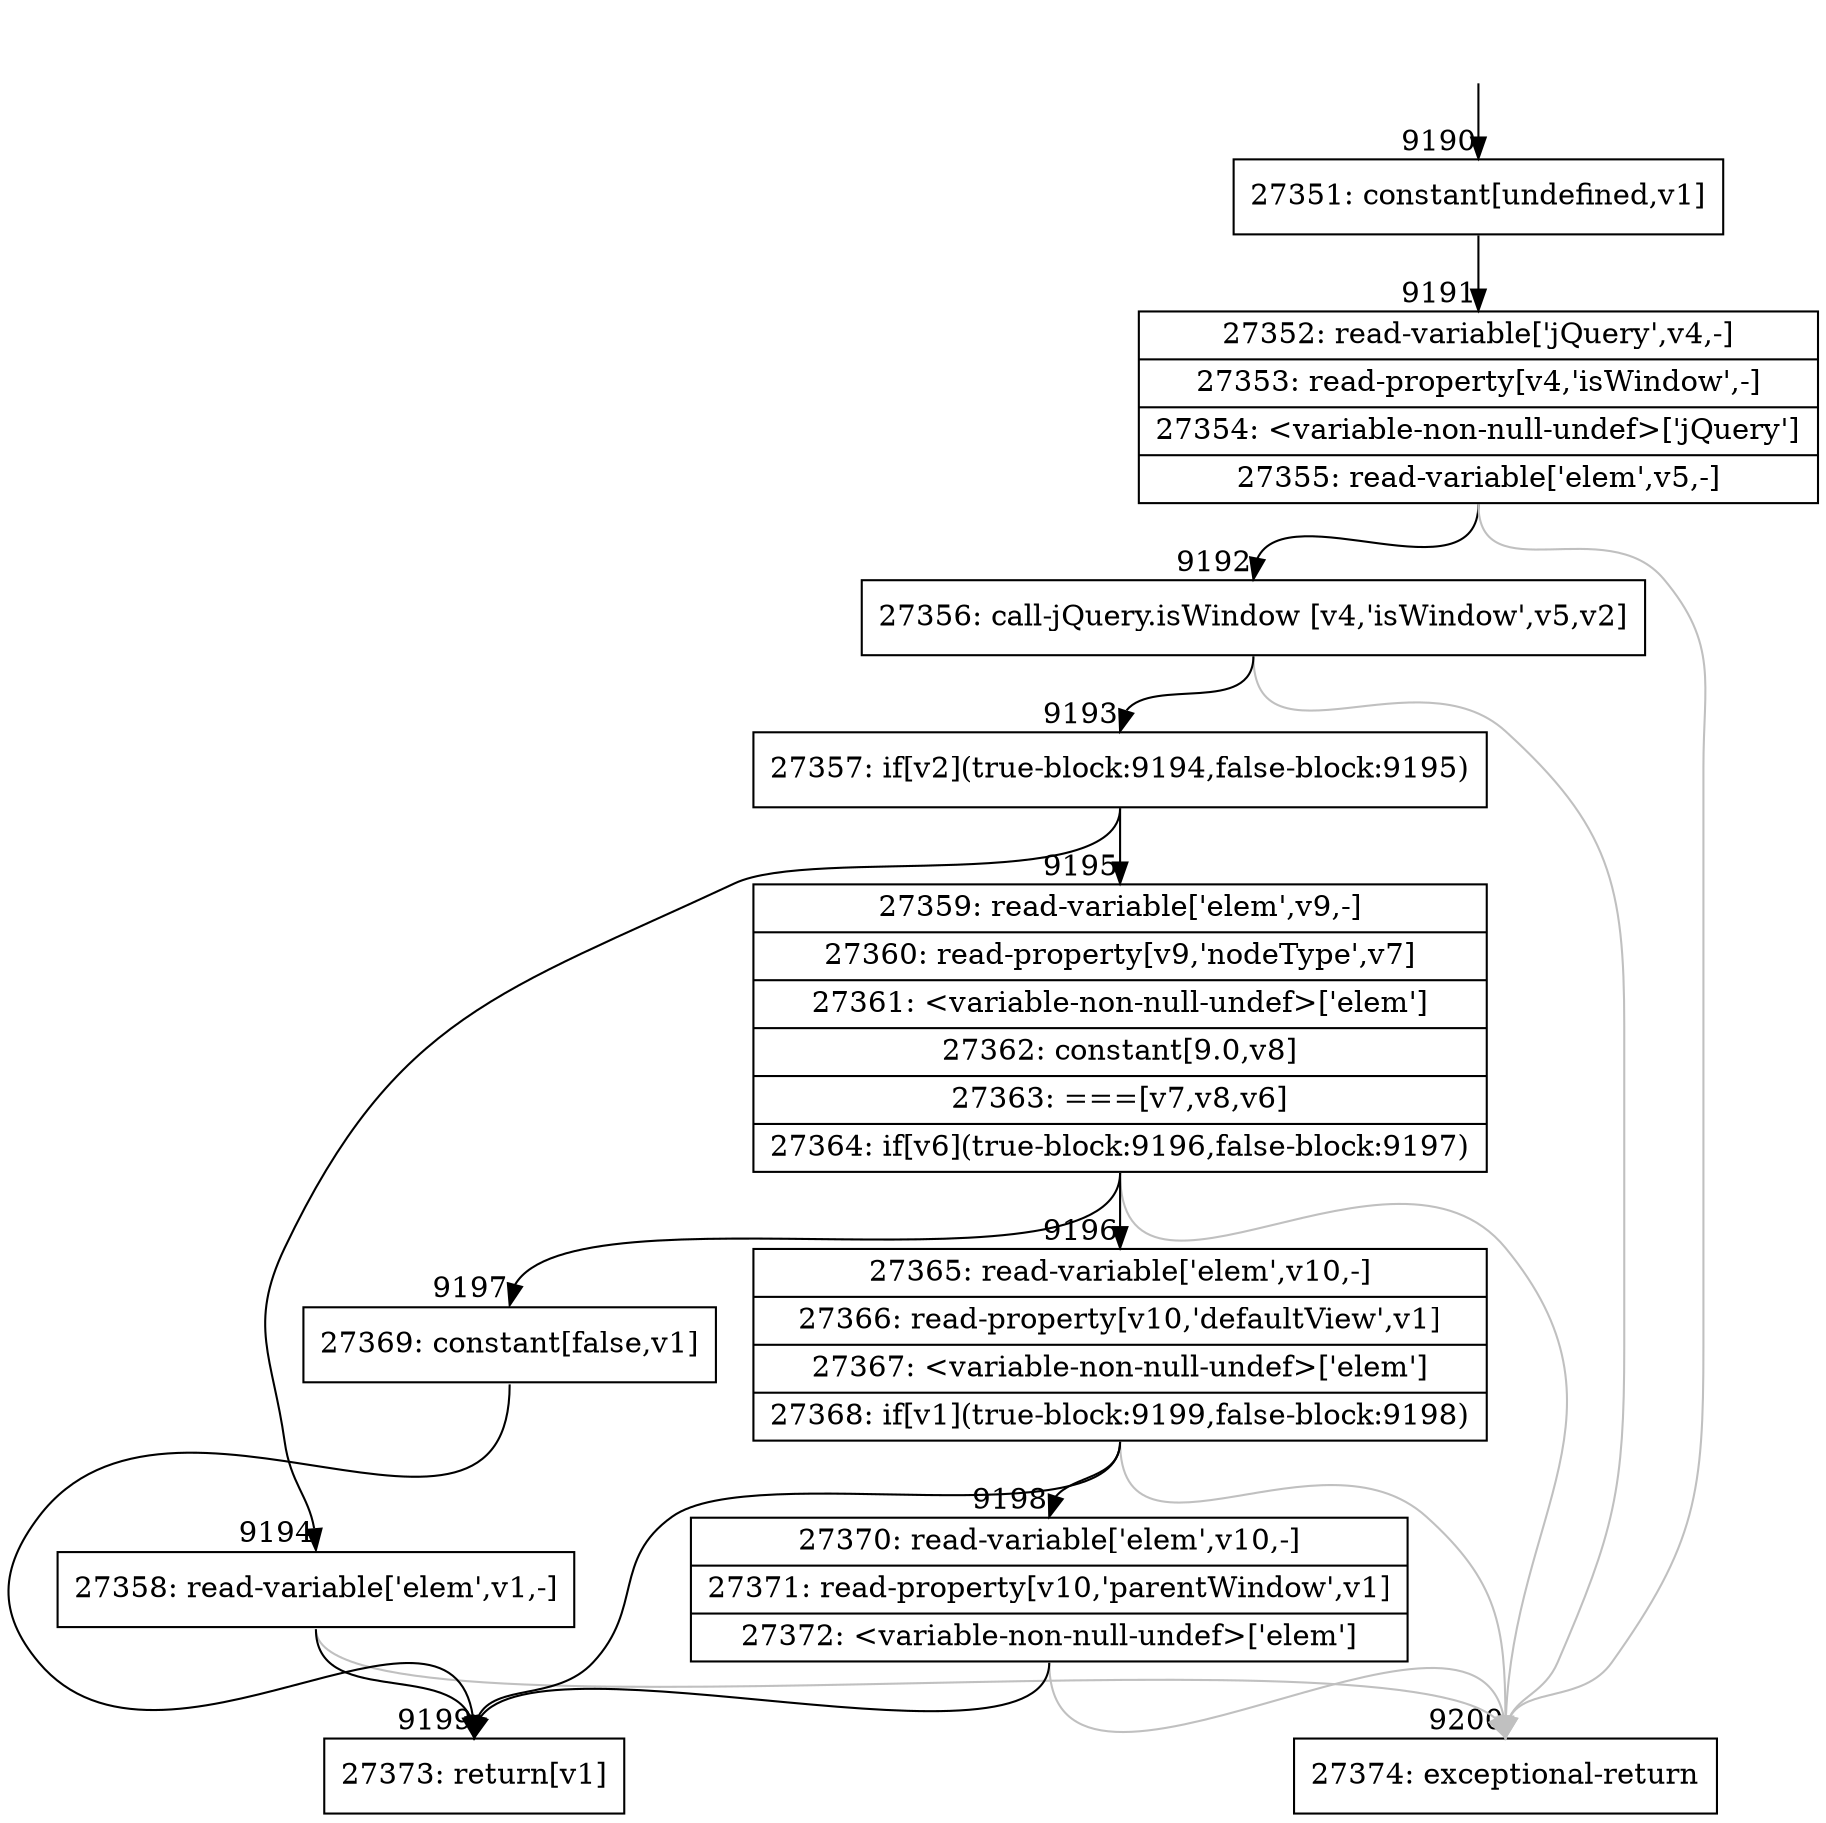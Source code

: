 digraph {
rankdir="TD"
BB_entry573[shape=none,label=""];
BB_entry573 -> BB9190 [tailport=s, headport=n, headlabel="    9190"]
BB9190 [shape=record label="{27351: constant[undefined,v1]}" ] 
BB9190 -> BB9191 [tailport=s, headport=n, headlabel="      9191"]
BB9191 [shape=record label="{27352: read-variable['jQuery',v4,-]|27353: read-property[v4,'isWindow',-]|27354: \<variable-non-null-undef\>['jQuery']|27355: read-variable['elem',v5,-]}" ] 
BB9191 -> BB9192 [tailport=s, headport=n, headlabel="      9192"]
BB9191 -> BB9200 [tailport=s, headport=n, color=gray, headlabel="      9200"]
BB9192 [shape=record label="{27356: call-jQuery.isWindow [v4,'isWindow',v5,v2]}" ] 
BB9192 -> BB9193 [tailport=s, headport=n, headlabel="      9193"]
BB9192 -> BB9200 [tailport=s, headport=n, color=gray]
BB9193 [shape=record label="{27357: if[v2](true-block:9194,false-block:9195)}" ] 
BB9193 -> BB9194 [tailport=s, headport=n, headlabel="      9194"]
BB9193 -> BB9195 [tailport=s, headport=n, headlabel="      9195"]
BB9194 [shape=record label="{27358: read-variable['elem',v1,-]}" ] 
BB9194 -> BB9199 [tailport=s, headport=n, headlabel="      9199"]
BB9194 -> BB9200 [tailport=s, headport=n, color=gray]
BB9195 [shape=record label="{27359: read-variable['elem',v9,-]|27360: read-property[v9,'nodeType',v7]|27361: \<variable-non-null-undef\>['elem']|27362: constant[9.0,v8]|27363: ===[v7,v8,v6]|27364: if[v6](true-block:9196,false-block:9197)}" ] 
BB9195 -> BB9196 [tailport=s, headport=n, headlabel="      9196"]
BB9195 -> BB9197 [tailport=s, headport=n, headlabel="      9197"]
BB9195 -> BB9200 [tailport=s, headport=n, color=gray]
BB9196 [shape=record label="{27365: read-variable['elem',v10,-]|27366: read-property[v10,'defaultView',v1]|27367: \<variable-non-null-undef\>['elem']|27368: if[v1](true-block:9199,false-block:9198)}" ] 
BB9196 -> BB9199 [tailport=s, headport=n]
BB9196 -> BB9198 [tailport=s, headport=n, headlabel="      9198"]
BB9196 -> BB9200 [tailport=s, headport=n, color=gray]
BB9197 [shape=record label="{27369: constant[false,v1]}" ] 
BB9197 -> BB9199 [tailport=s, headport=n]
BB9198 [shape=record label="{27370: read-variable['elem',v10,-]|27371: read-property[v10,'parentWindow',v1]|27372: \<variable-non-null-undef\>['elem']}" ] 
BB9198 -> BB9199 [tailport=s, headport=n]
BB9198 -> BB9200 [tailport=s, headport=n, color=gray]
BB9199 [shape=record label="{27373: return[v1]}" ] 
BB9200 [shape=record label="{27374: exceptional-return}" ] 
//#$~ 9531
}

